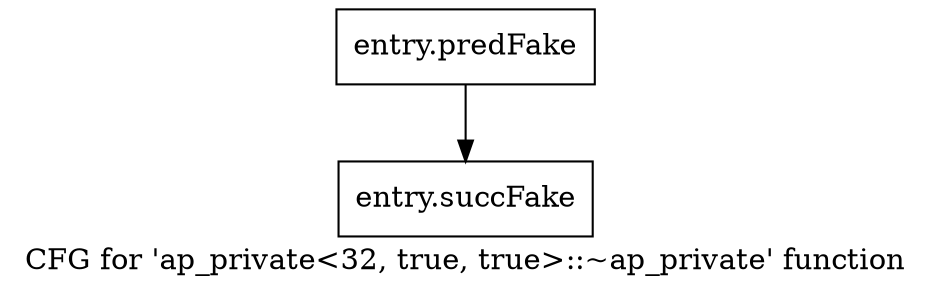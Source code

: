digraph "CFG for 'ap_private\<32, true, true\>::~ap_private' function" {
	label="CFG for 'ap_private\<32, true, true\>::~ap_private' function";

	Node0x48fc3b0 [shape=record,filename="",linenumber="",label="{entry.predFake}"];
	Node0x48fc3b0 -> Node0x4a4a460[ callList="" memoryops="" filename="/proj/xbuilds/2019.2_0801_1/installs/lin64/Scout/HEAD/include/etc/ap_private.h"];
	Node0x4a4a460 [shape=record,filename="/proj/xbuilds/2019.2_0801_1/installs/lin64/Scout/HEAD/include/etc/ap_private.h",linenumber="1706",label="{entry.succFake}"];
}
